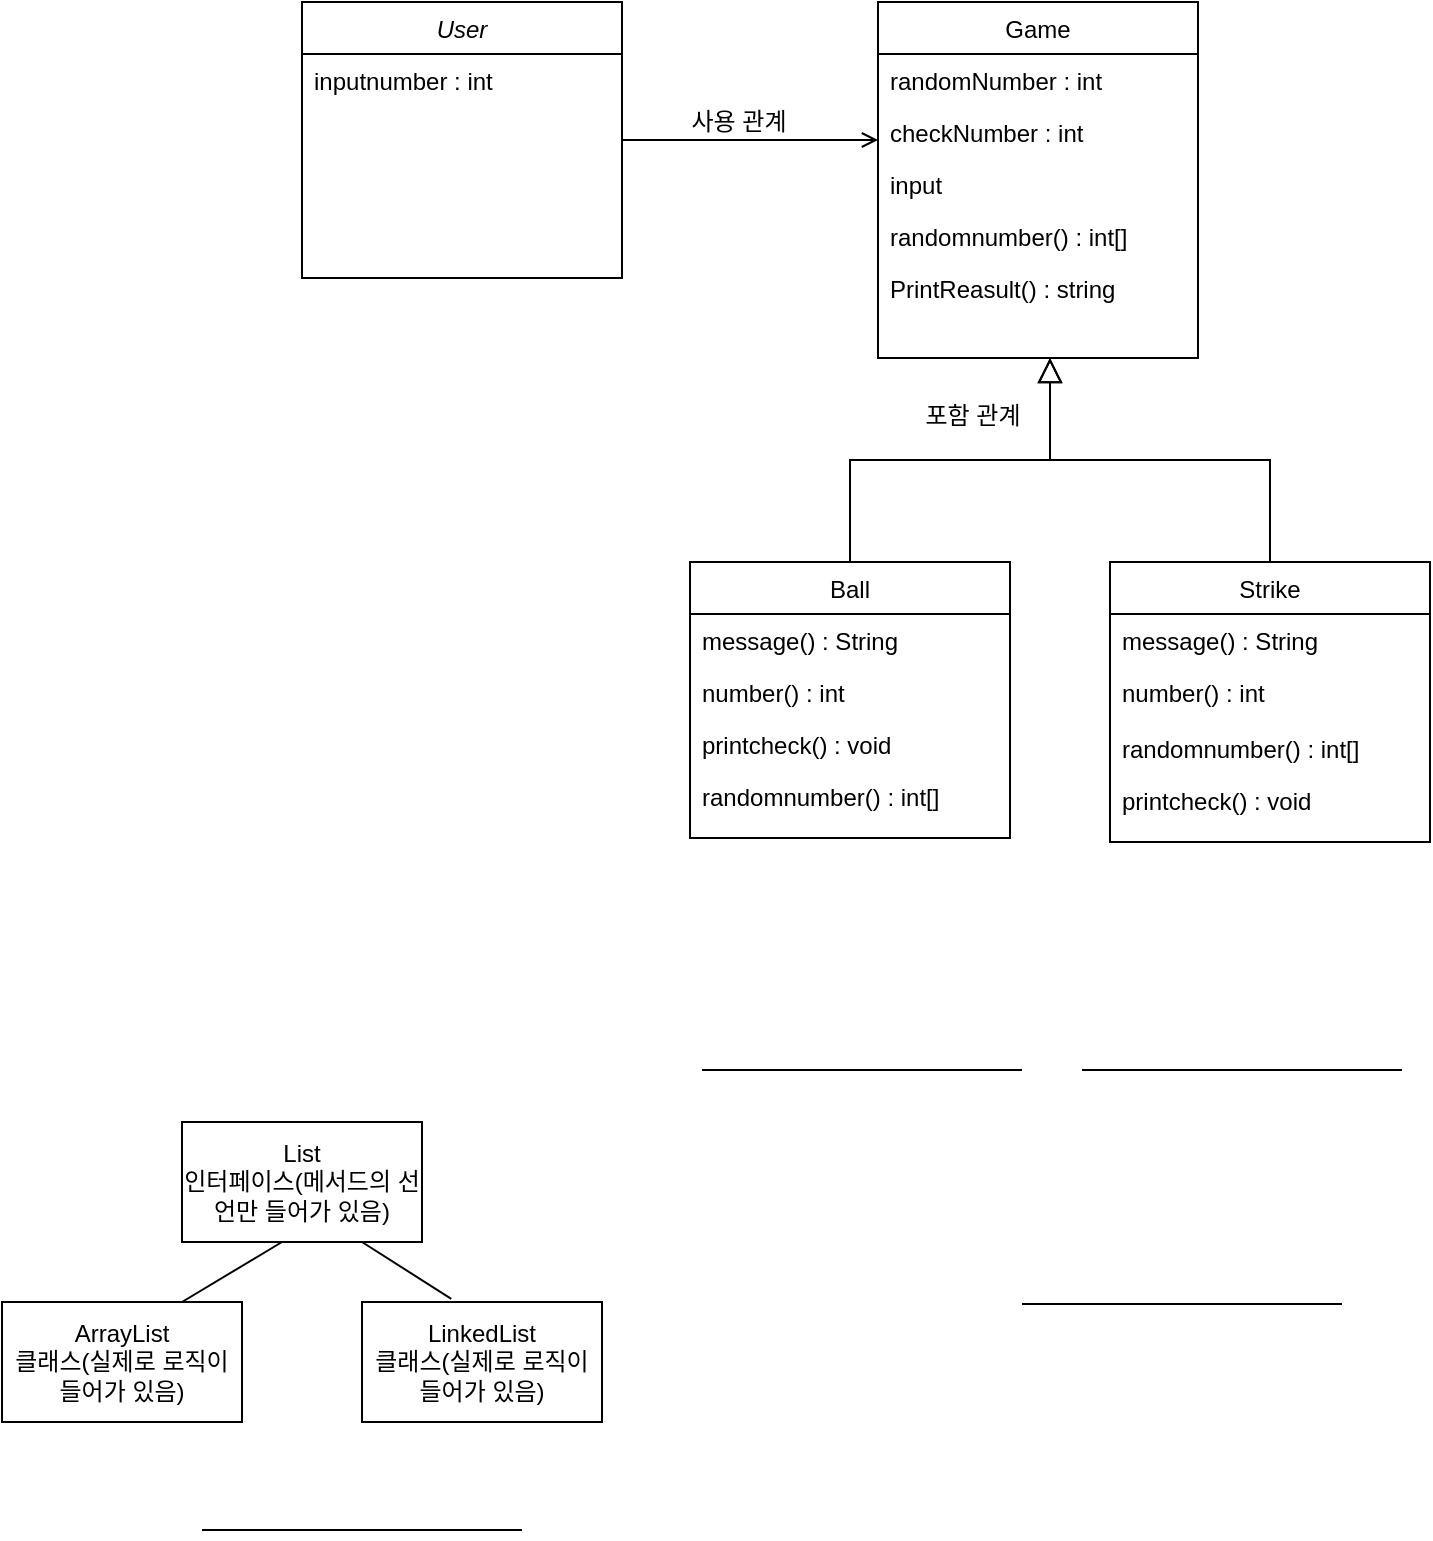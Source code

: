 <mxfile version="21.5.0" type="github">
  <diagram id="C5RBs43oDa-KdzZeNtuy" name="Page-1">
    <mxGraphModel dx="995" dy="507" grid="1" gridSize="10" guides="1" tooltips="1" connect="1" arrows="1" fold="1" page="1" pageScale="1" pageWidth="827" pageHeight="1169" math="0" shadow="0">
      <root>
        <mxCell id="WIyWlLk6GJQsqaUBKTNV-0" />
        <mxCell id="WIyWlLk6GJQsqaUBKTNV-1" parent="WIyWlLk6GJQsqaUBKTNV-0" />
        <mxCell id="zkfFHV4jXpPFQw0GAbJ--0" value="User" style="swimlane;fontStyle=2;align=center;verticalAlign=top;childLayout=stackLayout;horizontal=1;startSize=26;horizontalStack=0;resizeParent=1;resizeLast=0;collapsible=1;marginBottom=0;rounded=0;shadow=0;strokeWidth=1;" parent="WIyWlLk6GJQsqaUBKTNV-1" vertex="1">
          <mxGeometry x="220" y="120" width="160" height="138" as="geometry">
            <mxRectangle x="230" y="140" width="160" height="26" as="alternateBounds" />
          </mxGeometry>
        </mxCell>
        <mxCell id="zkfFHV4jXpPFQw0GAbJ--2" value="inputnumber : int" style="text;align=left;verticalAlign=top;spacingLeft=4;spacingRight=4;overflow=hidden;rotatable=0;points=[[0,0.5],[1,0.5]];portConstraint=eastwest;rounded=0;shadow=0;html=0;" parent="zkfFHV4jXpPFQw0GAbJ--0" vertex="1">
          <mxGeometry y="26" width="160" height="26" as="geometry" />
        </mxCell>
        <mxCell id="zkfFHV4jXpPFQw0GAbJ--17" value="Game" style="swimlane;fontStyle=0;align=center;verticalAlign=top;childLayout=stackLayout;horizontal=1;startSize=26;horizontalStack=0;resizeParent=1;resizeLast=0;collapsible=1;marginBottom=0;rounded=0;shadow=0;strokeWidth=1;" parent="WIyWlLk6GJQsqaUBKTNV-1" vertex="1">
          <mxGeometry x="508" y="120" width="160" height="178" as="geometry">
            <mxRectangle x="550" y="140" width="160" height="26" as="alternateBounds" />
          </mxGeometry>
        </mxCell>
        <mxCell id="zkfFHV4jXpPFQw0GAbJ--18" value="randomNumber : int" style="text;align=left;verticalAlign=top;spacingLeft=4;spacingRight=4;overflow=hidden;rotatable=0;points=[[0,0.5],[1,0.5]];portConstraint=eastwest;" parent="zkfFHV4jXpPFQw0GAbJ--17" vertex="1">
          <mxGeometry y="26" width="160" height="26" as="geometry" />
        </mxCell>
        <mxCell id="28YkkLSGsxRfeLWBZyQ7-0" value="checkNumber : int" style="text;align=left;verticalAlign=top;spacingLeft=4;spacingRight=4;overflow=hidden;rotatable=0;points=[[0,0.5],[1,0.5]];portConstraint=eastwest;rounded=0;shadow=0;html=0;" vertex="1" parent="zkfFHV4jXpPFQw0GAbJ--17">
          <mxGeometry y="52" width="160" height="26" as="geometry" />
        </mxCell>
        <mxCell id="zkfFHV4jXpPFQw0GAbJ--24" value="input" style="text;align=left;verticalAlign=top;spacingLeft=4;spacingRight=4;overflow=hidden;rotatable=0;points=[[0,0.5],[1,0.5]];portConstraint=eastwest;" parent="zkfFHV4jXpPFQw0GAbJ--17" vertex="1">
          <mxGeometry y="78" width="160" height="26" as="geometry" />
        </mxCell>
        <mxCell id="zkfFHV4jXpPFQw0GAbJ--25" value="randomnumber() : int[]" style="text;align=left;verticalAlign=top;spacingLeft=4;spacingRight=4;overflow=hidden;rotatable=0;points=[[0,0.5],[1,0.5]];portConstraint=eastwest;" parent="zkfFHV4jXpPFQw0GAbJ--17" vertex="1">
          <mxGeometry y="104" width="160" height="26" as="geometry" />
        </mxCell>
        <mxCell id="28YkkLSGsxRfeLWBZyQ7-34" value="PrintReasult() : string" style="text;align=left;verticalAlign=top;spacingLeft=4;spacingRight=4;overflow=hidden;rotatable=0;points=[[0,0.5],[1,0.5]];portConstraint=eastwest;" vertex="1" parent="zkfFHV4jXpPFQw0GAbJ--17">
          <mxGeometry y="130" width="160" height="26" as="geometry" />
        </mxCell>
        <mxCell id="zkfFHV4jXpPFQw0GAbJ--26" value="" style="endArrow=open;shadow=0;strokeWidth=1;rounded=0;endFill=1;edgeStyle=elbowEdgeStyle;elbow=vertical;" parent="WIyWlLk6GJQsqaUBKTNV-1" source="zkfFHV4jXpPFQw0GAbJ--0" target="zkfFHV4jXpPFQw0GAbJ--17" edge="1">
          <mxGeometry x="0.5" y="41" relative="1" as="geometry">
            <mxPoint x="380" y="192" as="sourcePoint" />
            <mxPoint x="540" y="192" as="targetPoint" />
            <mxPoint x="-40" y="32" as="offset" />
          </mxGeometry>
        </mxCell>
        <mxCell id="zkfFHV4jXpPFQw0GAbJ--29" value="사용 관계" style="text;html=1;resizable=0;points=[];;align=center;verticalAlign=middle;labelBackgroundColor=none;rounded=0;shadow=0;strokeWidth=1;fontSize=12;" parent="zkfFHV4jXpPFQw0GAbJ--26" vertex="1" connectable="0">
          <mxGeometry x="0.5" y="49" relative="1" as="geometry">
            <mxPoint x="-38" y="40" as="offset" />
          </mxGeometry>
        </mxCell>
        <mxCell id="28YkkLSGsxRfeLWBZyQ7-1" value="" style="endArrow=block;endSize=10;endFill=0;shadow=0;strokeWidth=1;rounded=0;edgeStyle=elbowEdgeStyle;elbow=vertical;" edge="1" source="28YkkLSGsxRfeLWBZyQ7-9" parent="WIyWlLk6GJQsqaUBKTNV-1">
          <mxGeometry width="160" relative="1" as="geometry">
            <mxPoint x="504" y="413" as="sourcePoint" />
            <mxPoint x="594" y="298" as="targetPoint" />
          </mxGeometry>
        </mxCell>
        <mxCell id="28YkkLSGsxRfeLWBZyQ7-2" value="" style="endArrow=block;endSize=10;endFill=0;shadow=0;strokeWidth=1;rounded=0;edgeStyle=elbowEdgeStyle;elbow=vertical;" edge="1" source="28YkkLSGsxRfeLWBZyQ7-3" parent="WIyWlLk6GJQsqaUBKTNV-1">
          <mxGeometry width="160" relative="1" as="geometry">
            <mxPoint x="494" y="243" as="sourcePoint" />
            <mxPoint x="594" y="298" as="targetPoint" />
          </mxGeometry>
        </mxCell>
        <mxCell id="28YkkLSGsxRfeLWBZyQ7-3" value="Ball" style="swimlane;fontStyle=0;align=center;verticalAlign=top;childLayout=stackLayout;horizontal=1;startSize=26;horizontalStack=0;resizeParent=1;resizeLast=0;collapsible=1;marginBottom=0;rounded=0;shadow=0;strokeWidth=1;" vertex="1" parent="WIyWlLk6GJQsqaUBKTNV-1">
          <mxGeometry x="414" y="400" width="160" height="138" as="geometry">
            <mxRectangle x="130" y="380" width="160" height="26" as="alternateBounds" />
          </mxGeometry>
        </mxCell>
        <mxCell id="28YkkLSGsxRfeLWBZyQ7-4" value="message() : String" style="text;align=left;verticalAlign=top;spacingLeft=4;spacingRight=4;overflow=hidden;rotatable=0;points=[[0,0.5],[1,0.5]];portConstraint=eastwest;" vertex="1" parent="28YkkLSGsxRfeLWBZyQ7-3">
          <mxGeometry y="26" width="160" height="26" as="geometry" />
        </mxCell>
        <mxCell id="28YkkLSGsxRfeLWBZyQ7-27" value="number() : int" style="text;align=left;verticalAlign=top;spacingLeft=4;spacingRight=4;overflow=hidden;rotatable=0;points=[[0,0.5],[1,0.5]];portConstraint=eastwest;" vertex="1" parent="28YkkLSGsxRfeLWBZyQ7-3">
          <mxGeometry y="52" width="160" height="26" as="geometry" />
        </mxCell>
        <mxCell id="28YkkLSGsxRfeLWBZyQ7-35" value="printcheck() : void" style="text;align=left;verticalAlign=top;spacingLeft=4;spacingRight=4;overflow=hidden;rotatable=0;points=[[0,0.5],[1,0.5]];portConstraint=eastwest;" vertex="1" parent="28YkkLSGsxRfeLWBZyQ7-3">
          <mxGeometry y="78" width="160" height="26" as="geometry" />
        </mxCell>
        <mxCell id="28YkkLSGsxRfeLWBZyQ7-37" value="randomnumber() : int[]" style="text;align=left;verticalAlign=top;spacingLeft=4;spacingRight=4;overflow=hidden;rotatable=0;points=[[0,0.5],[1,0.5]];portConstraint=eastwest;" vertex="1" parent="28YkkLSGsxRfeLWBZyQ7-3">
          <mxGeometry y="104" width="160" height="26" as="geometry" />
        </mxCell>
        <mxCell id="28YkkLSGsxRfeLWBZyQ7-9" value="Strike" style="swimlane;fontStyle=0;align=center;verticalAlign=top;childLayout=stackLayout;horizontal=1;startSize=26;horizontalStack=0;resizeParent=1;resizeLast=0;collapsible=1;marginBottom=0;rounded=0;shadow=0;strokeWidth=1;" vertex="1" parent="WIyWlLk6GJQsqaUBKTNV-1">
          <mxGeometry x="624" y="400" width="160" height="140" as="geometry">
            <mxRectangle x="340" y="380" width="170" height="26" as="alternateBounds" />
          </mxGeometry>
        </mxCell>
        <mxCell id="28YkkLSGsxRfeLWBZyQ7-10" value="message() : String" style="text;align=left;verticalAlign=top;spacingLeft=4;spacingRight=4;overflow=hidden;rotatable=0;points=[[0,0.5],[1,0.5]];portConstraint=eastwest;" vertex="1" parent="28YkkLSGsxRfeLWBZyQ7-9">
          <mxGeometry y="26" width="160" height="26" as="geometry" />
        </mxCell>
        <mxCell id="28YkkLSGsxRfeLWBZyQ7-28" value="number() : int" style="text;align=left;verticalAlign=top;spacingLeft=4;spacingRight=4;overflow=hidden;rotatable=0;points=[[0,0.5],[1,0.5]];portConstraint=eastwest;" vertex="1" parent="28YkkLSGsxRfeLWBZyQ7-9">
          <mxGeometry y="52" width="160" height="28" as="geometry" />
        </mxCell>
        <mxCell id="28YkkLSGsxRfeLWBZyQ7-38" value="randomnumber() : int[]" style="text;align=left;verticalAlign=top;spacingLeft=4;spacingRight=4;overflow=hidden;rotatable=0;points=[[0,0.5],[1,0.5]];portConstraint=eastwest;" vertex="1" parent="28YkkLSGsxRfeLWBZyQ7-9">
          <mxGeometry y="80" width="160" height="26" as="geometry" />
        </mxCell>
        <mxCell id="28YkkLSGsxRfeLWBZyQ7-36" value="printcheck() : void" style="text;align=left;verticalAlign=top;spacingLeft=4;spacingRight=4;overflow=hidden;rotatable=0;points=[[0,0.5],[1,0.5]];portConstraint=eastwest;" vertex="1" parent="28YkkLSGsxRfeLWBZyQ7-9">
          <mxGeometry y="106" width="160" height="26" as="geometry" />
        </mxCell>
        <mxCell id="28YkkLSGsxRfeLWBZyQ7-19" value="포함 관계" style="text;html=1;resizable=0;points=[];;align=center;verticalAlign=middle;labelBackgroundColor=none;rounded=0;shadow=0;strokeWidth=1;fontSize=12;" vertex="1" connectable="0" parent="WIyWlLk6GJQsqaUBKTNV-1">
          <mxGeometry x="550.003" y="330.003" as="geometry">
            <mxPoint x="5" y="-3" as="offset" />
          </mxGeometry>
        </mxCell>
        <mxCell id="28YkkLSGsxRfeLWBZyQ7-29" value="List&lt;br&gt;인터페이스(메서드의 선언만 들어가 있음)" style="rounded=0;whiteSpace=wrap;html=1;" vertex="1" parent="WIyWlLk6GJQsqaUBKTNV-1">
          <mxGeometry x="160" y="680" width="120" height="60" as="geometry" />
        </mxCell>
        <mxCell id="28YkkLSGsxRfeLWBZyQ7-30" value="ArrayList&lt;br&gt;클래스(실제로 로직이 들어가 있음)" style="rounded=0;whiteSpace=wrap;html=1;" vertex="1" parent="WIyWlLk6GJQsqaUBKTNV-1">
          <mxGeometry x="70" y="770" width="120" height="60" as="geometry" />
        </mxCell>
        <mxCell id="28YkkLSGsxRfeLWBZyQ7-31" value="LinkedList&lt;br&gt;클래스(실제로 로직이 들어가 있음)" style="rounded=0;whiteSpace=wrap;html=1;" vertex="1" parent="WIyWlLk6GJQsqaUBKTNV-1">
          <mxGeometry x="250" y="770" width="120" height="60" as="geometry" />
        </mxCell>
        <mxCell id="28YkkLSGsxRfeLWBZyQ7-32" value="" style="endArrow=none;html=1;rounded=0;exitX=0.75;exitY=0;exitDx=0;exitDy=0;" edge="1" parent="WIyWlLk6GJQsqaUBKTNV-1" source="28YkkLSGsxRfeLWBZyQ7-30">
          <mxGeometry width="50" height="50" relative="1" as="geometry">
            <mxPoint x="160" y="790" as="sourcePoint" />
            <mxPoint x="210" y="740" as="targetPoint" />
          </mxGeometry>
        </mxCell>
        <mxCell id="28YkkLSGsxRfeLWBZyQ7-33" value="" style="endArrow=none;html=1;rounded=0;exitX=0.372;exitY=-0.026;exitDx=0;exitDy=0;exitPerimeter=0;" edge="1" parent="WIyWlLk6GJQsqaUBKTNV-1" source="28YkkLSGsxRfeLWBZyQ7-31">
          <mxGeometry width="50" height="50" relative="1" as="geometry">
            <mxPoint x="280" y="790" as="sourcePoint" />
            <mxPoint x="250" y="740" as="targetPoint" />
          </mxGeometry>
        </mxCell>
        <mxCell id="28YkkLSGsxRfeLWBZyQ7-11" value="" style="line;html=1;strokeWidth=1;align=left;verticalAlign=middle;spacingTop=-1;spacingLeft=3;spacingRight=3;rotatable=0;labelPosition=right;points=[];portConstraint=eastwest;" vertex="1" parent="WIyWlLk6GJQsqaUBKTNV-1">
          <mxGeometry x="610" y="650" width="160" height="8" as="geometry" />
        </mxCell>
        <mxCell id="28YkkLSGsxRfeLWBZyQ7-6" value="" style="line;html=1;strokeWidth=1;align=left;verticalAlign=middle;spacingTop=-1;spacingLeft=3;spacingRight=3;rotatable=0;labelPosition=right;points=[];portConstraint=eastwest;" vertex="1" parent="WIyWlLk6GJQsqaUBKTNV-1">
          <mxGeometry x="420" y="650" width="160" height="8" as="geometry" />
        </mxCell>
        <mxCell id="zkfFHV4jXpPFQw0GAbJ--23" value="" style="line;html=1;strokeWidth=1;align=left;verticalAlign=middle;spacingTop=-1;spacingLeft=3;spacingRight=3;rotatable=0;labelPosition=right;points=[];portConstraint=eastwest;" parent="WIyWlLk6GJQsqaUBKTNV-1" vertex="1">
          <mxGeometry x="580" y="760" width="160" height="22" as="geometry" />
        </mxCell>
        <mxCell id="zkfFHV4jXpPFQw0GAbJ--4" value="" style="line;html=1;strokeWidth=1;align=left;verticalAlign=middle;spacingTop=-1;spacingLeft=3;spacingRight=3;rotatable=0;labelPosition=right;points=[];portConstraint=eastwest;" parent="WIyWlLk6GJQsqaUBKTNV-1" vertex="1">
          <mxGeometry x="170" y="880" width="160" height="8" as="geometry" />
        </mxCell>
      </root>
    </mxGraphModel>
  </diagram>
</mxfile>
